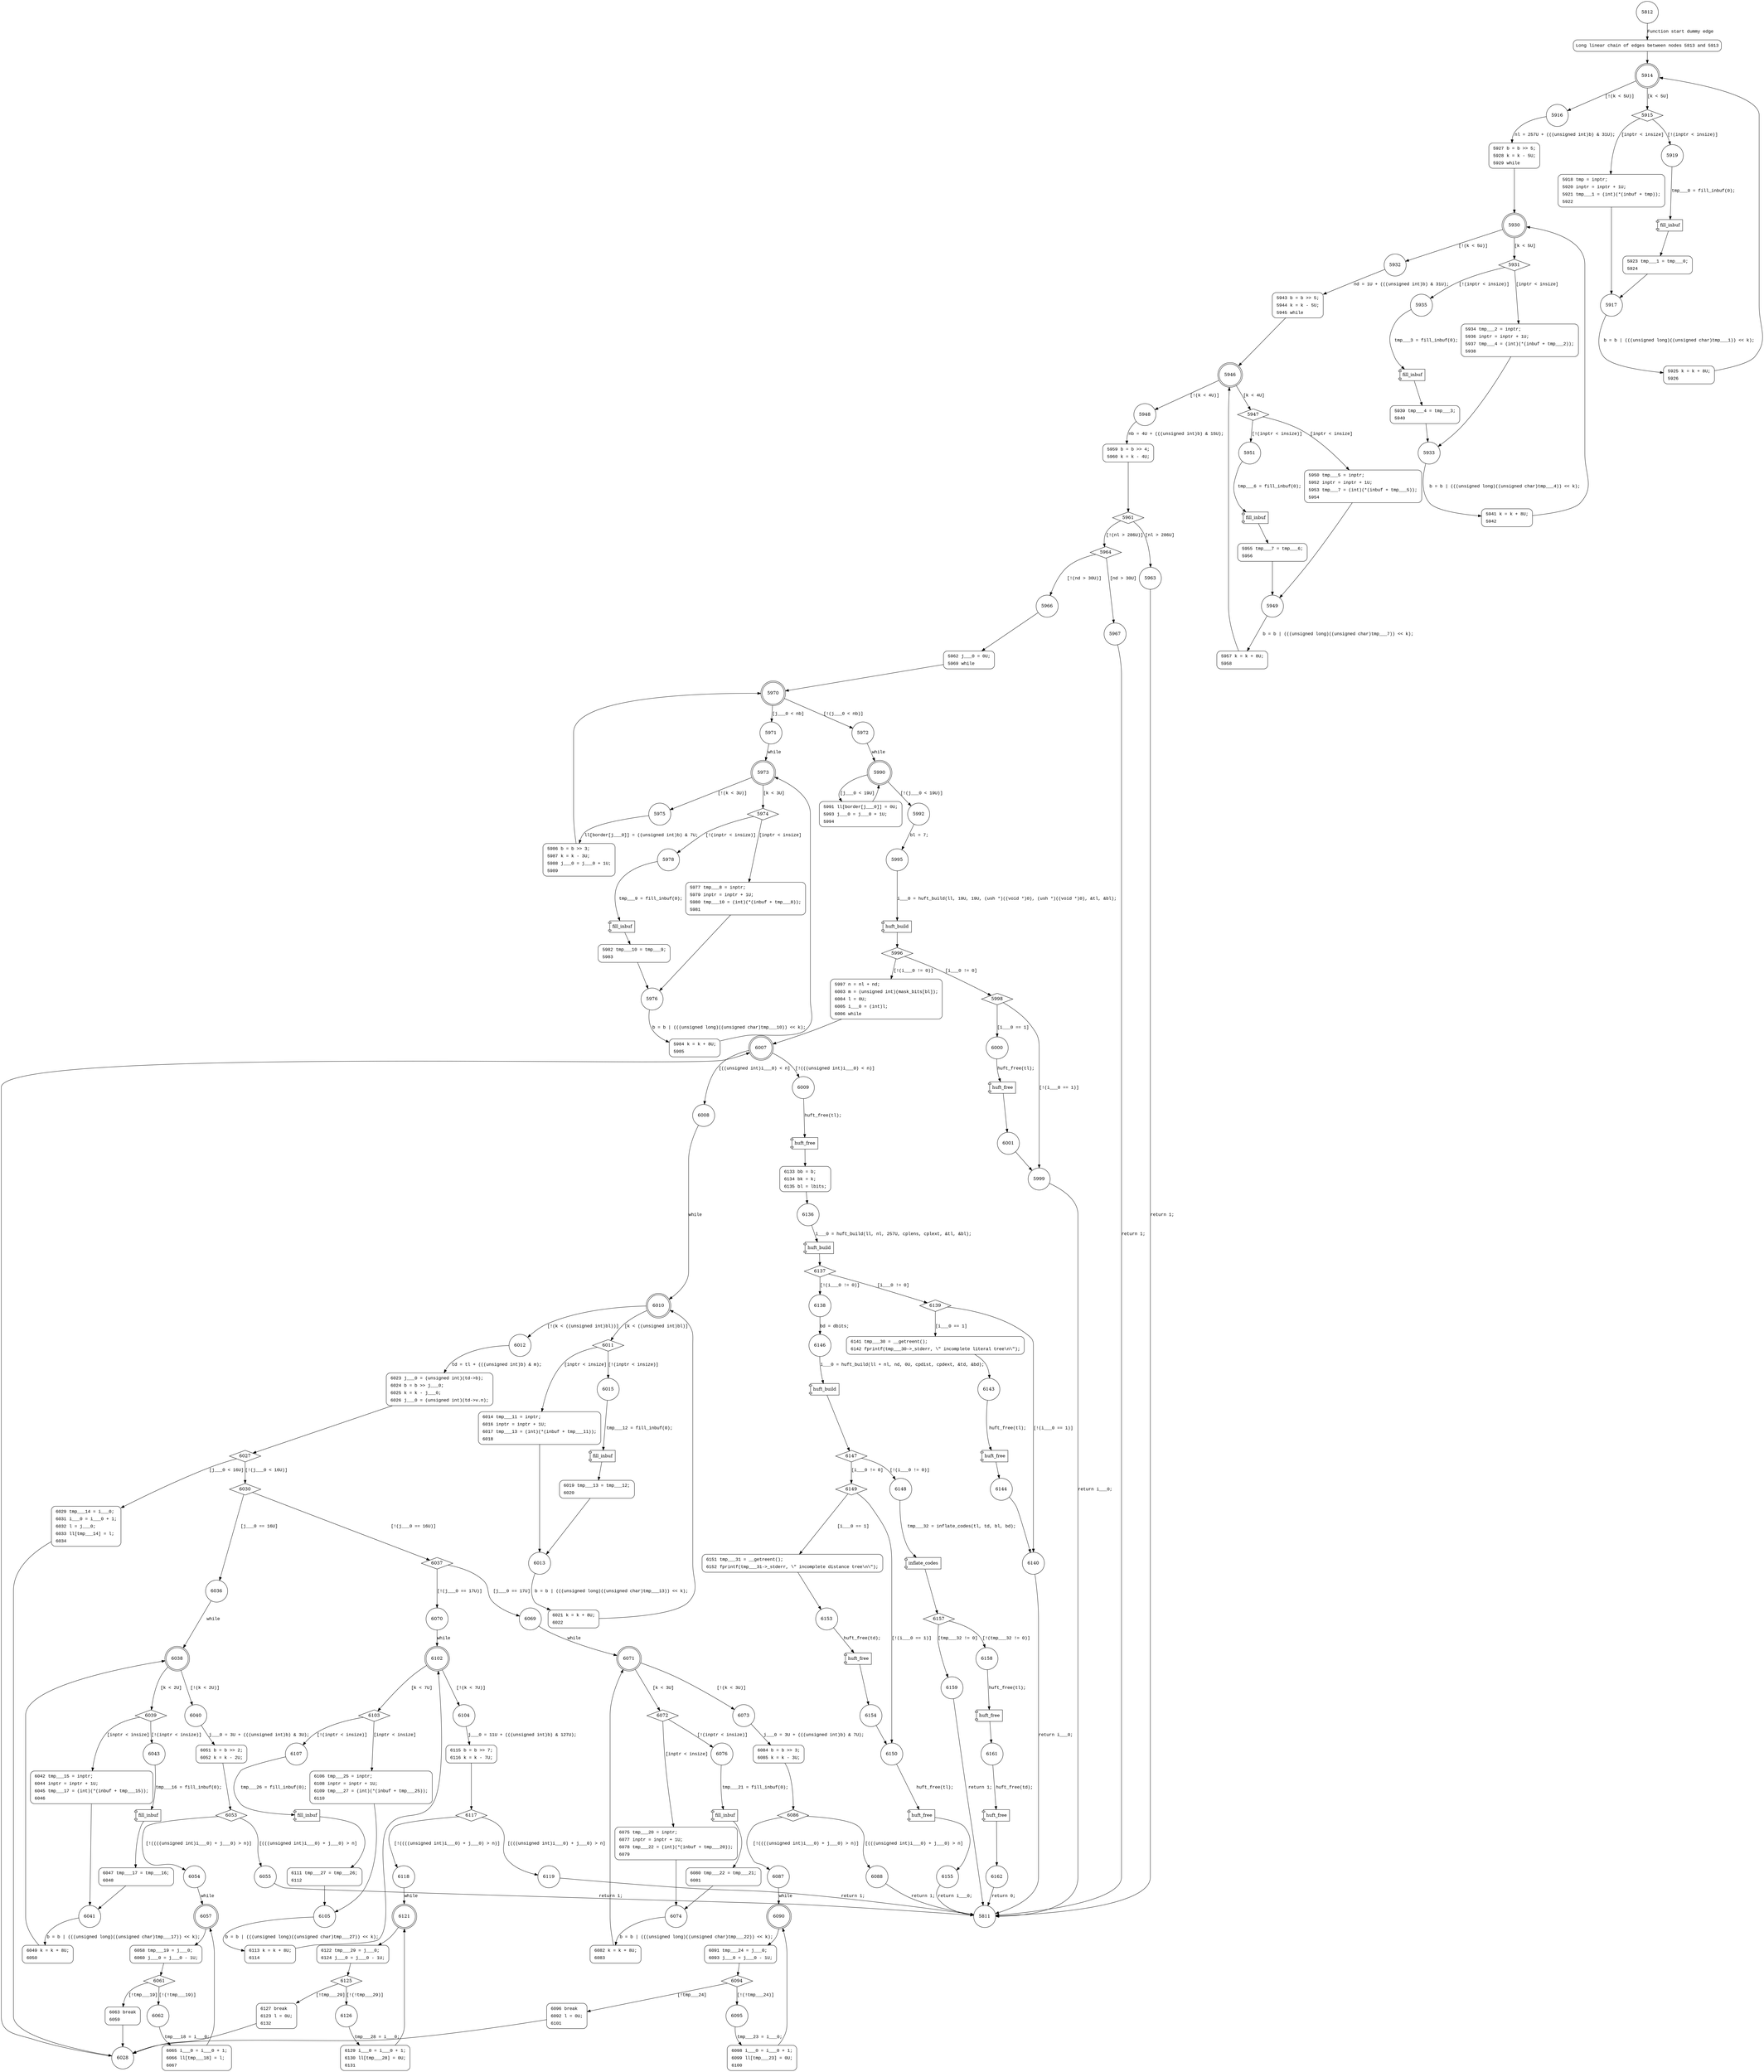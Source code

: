 digraph inflate_dynamic {
5812 [shape="circle"]
5813 [shape="circle"]
5914 [shape="doublecircle"]
5916 [shape="circle"]
5915 [shape="diamond"]
5919 [shape="circle"]
5918 [shape="circle"]
5917 [shape="circle"]
5925 [shape="circle"]
5923 [shape="circle"]
5927 [shape="circle"]
5930 [shape="doublecircle"]
5932 [shape="circle"]
5931 [shape="diamond"]
5935 [shape="circle"]
5934 [shape="circle"]
5933 [shape="circle"]
5941 [shape="circle"]
5939 [shape="circle"]
5943 [shape="circle"]
5946 [shape="doublecircle"]
5948 [shape="circle"]
5947 [shape="diamond"]
5951 [shape="circle"]
5950 [shape="circle"]
5949 [shape="circle"]
5957 [shape="circle"]
5955 [shape="circle"]
5959 [shape="circle"]
5961 [shape="diamond"]
5964 [shape="diamond"]
5963 [shape="circle"]
5966 [shape="circle"]
5967 [shape="circle"]
5962 [shape="circle"]
5970 [shape="doublecircle"]
5972 [shape="circle"]
5971 [shape="circle"]
5973 [shape="doublecircle"]
5975 [shape="circle"]
5974 [shape="diamond"]
5978 [shape="circle"]
5977 [shape="circle"]
5976 [shape="circle"]
5984 [shape="circle"]
5982 [shape="circle"]
5986 [shape="circle"]
5990 [shape="doublecircle"]
5992 [shape="circle"]
5991 [shape="circle"]
5995 [shape="circle"]
5996 [shape="diamond"]
5997 [shape="circle"]
5998 [shape="diamond"]
5999 [shape="circle"]
6000 [shape="circle"]
6001 [shape="circle"]
5811 [shape="circle"]
6007 [shape="doublecircle"]
6009 [shape="circle"]
6008 [shape="circle"]
6010 [shape="doublecircle"]
6012 [shape="circle"]
6011 [shape="diamond"]
6015 [shape="circle"]
6014 [shape="circle"]
6013 [shape="circle"]
6021 [shape="circle"]
6019 [shape="circle"]
6023 [shape="circle"]
6027 [shape="diamond"]
6030 [shape="diamond"]
6029 [shape="circle"]
6028 [shape="circle"]
6037 [shape="diamond"]
6036 [shape="circle"]
6038 [shape="doublecircle"]
6040 [shape="circle"]
6039 [shape="diamond"]
6043 [shape="circle"]
6042 [shape="circle"]
6041 [shape="circle"]
6049 [shape="circle"]
6047 [shape="circle"]
6051 [shape="circle"]
6053 [shape="diamond"]
6054 [shape="circle"]
6055 [shape="circle"]
6057 [shape="doublecircle"]
6058 [shape="circle"]
6061 [shape="diamond"]
6062 [shape="circle"]
6063 [shape="circle"]
6065 [shape="circle"]
6070 [shape="circle"]
6069 [shape="circle"]
6071 [shape="doublecircle"]
6073 [shape="circle"]
6072 [shape="diamond"]
6076 [shape="circle"]
6075 [shape="circle"]
6074 [shape="circle"]
6082 [shape="circle"]
6080 [shape="circle"]
6084 [shape="circle"]
6086 [shape="diamond"]
6087 [shape="circle"]
6088 [shape="circle"]
6090 [shape="doublecircle"]
6091 [shape="circle"]
6094 [shape="diamond"]
6095 [shape="circle"]
6096 [shape="circle"]
6098 [shape="circle"]
6102 [shape="doublecircle"]
6104 [shape="circle"]
6103 [shape="diamond"]
6107 [shape="circle"]
6106 [shape="circle"]
6105 [shape="circle"]
6113 [shape="circle"]
6111 [shape="circle"]
6115 [shape="circle"]
6117 [shape="diamond"]
6118 [shape="circle"]
6119 [shape="circle"]
6121 [shape="doublecircle"]
6122 [shape="circle"]
6125 [shape="diamond"]
6126 [shape="circle"]
6127 [shape="circle"]
6129 [shape="circle"]
6133 [shape="circle"]
6136 [shape="circle"]
6137 [shape="diamond"]
6138 [shape="circle"]
6139 [shape="diamond"]
6140 [shape="circle"]
6141 [shape="circle"]
6143 [shape="circle"]
6144 [shape="circle"]
6146 [shape="circle"]
6147 [shape="diamond"]
6148 [shape="circle"]
6149 [shape="diamond"]
6150 [shape="circle"]
6151 [shape="circle"]
6153 [shape="circle"]
6154 [shape="circle"]
6155 [shape="circle"]
6157 [shape="diamond"]
6158 [shape="circle"]
6159 [shape="circle"]
6161 [shape="circle"]
6162 [shape="circle"]
5813 [style="filled,bold" penwidth="1" fillcolor="white" fontname="Courier New" shape="Mrecord" label="Long linear chain of edges between nodes 5813 and 5913"]
5813 -> 5914[label=""]
5918 [style="filled,bold" penwidth="1" fillcolor="white" fontname="Courier New" shape="Mrecord" label=<<table border="0" cellborder="0" cellpadding="3" bgcolor="white"><tr><td align="right">5918</td><td align="left">tmp = inptr;</td></tr><tr><td align="right">5920</td><td align="left">inptr = inptr + 1U;</td></tr><tr><td align="right">5921</td><td align="left">tmp___1 = (int)(*(inbuf + tmp));</td></tr><tr><td align="right">5922</td><td align="left"></td></tr></table>>]
5918 -> 5917[label=""]
5925 [style="filled,bold" penwidth="1" fillcolor="white" fontname="Courier New" shape="Mrecord" label=<<table border="0" cellborder="0" cellpadding="3" bgcolor="white"><tr><td align="right">5925</td><td align="left">k = k + 8U;</td></tr><tr><td align="right">5926</td><td align="left"></td></tr></table>>]
5925 -> 5914[label=""]
5923 [style="filled,bold" penwidth="1" fillcolor="white" fontname="Courier New" shape="Mrecord" label=<<table border="0" cellborder="0" cellpadding="3" bgcolor="white"><tr><td align="right">5923</td><td align="left">tmp___1 = tmp___0;</td></tr><tr><td align="right">5924</td><td align="left"></td></tr></table>>]
5923 -> 5917[label=""]
5927 [style="filled,bold" penwidth="1" fillcolor="white" fontname="Courier New" shape="Mrecord" label=<<table border="0" cellborder="0" cellpadding="3" bgcolor="white"><tr><td align="right">5927</td><td align="left">b = b &gt;&gt; 5;</td></tr><tr><td align="right">5928</td><td align="left">k = k - 5U;</td></tr><tr><td align="right">5929</td><td align="left">while</td></tr></table>>]
5927 -> 5930[label=""]
5934 [style="filled,bold" penwidth="1" fillcolor="white" fontname="Courier New" shape="Mrecord" label=<<table border="0" cellborder="0" cellpadding="3" bgcolor="white"><tr><td align="right">5934</td><td align="left">tmp___2 = inptr;</td></tr><tr><td align="right">5936</td><td align="left">inptr = inptr + 1U;</td></tr><tr><td align="right">5937</td><td align="left">tmp___4 = (int)(*(inbuf + tmp___2));</td></tr><tr><td align="right">5938</td><td align="left"></td></tr></table>>]
5934 -> 5933[label=""]
5941 [style="filled,bold" penwidth="1" fillcolor="white" fontname="Courier New" shape="Mrecord" label=<<table border="0" cellborder="0" cellpadding="3" bgcolor="white"><tr><td align="right">5941</td><td align="left">k = k + 8U;</td></tr><tr><td align="right">5942</td><td align="left"></td></tr></table>>]
5941 -> 5930[label=""]
5939 [style="filled,bold" penwidth="1" fillcolor="white" fontname="Courier New" shape="Mrecord" label=<<table border="0" cellborder="0" cellpadding="3" bgcolor="white"><tr><td align="right">5939</td><td align="left">tmp___4 = tmp___3;</td></tr><tr><td align="right">5940</td><td align="left"></td></tr></table>>]
5939 -> 5933[label=""]
5943 [style="filled,bold" penwidth="1" fillcolor="white" fontname="Courier New" shape="Mrecord" label=<<table border="0" cellborder="0" cellpadding="3" bgcolor="white"><tr><td align="right">5943</td><td align="left">b = b &gt;&gt; 5;</td></tr><tr><td align="right">5944</td><td align="left">k = k - 5U;</td></tr><tr><td align="right">5945</td><td align="left">while</td></tr></table>>]
5943 -> 5946[label=""]
5950 [style="filled,bold" penwidth="1" fillcolor="white" fontname="Courier New" shape="Mrecord" label=<<table border="0" cellborder="0" cellpadding="3" bgcolor="white"><tr><td align="right">5950</td><td align="left">tmp___5 = inptr;</td></tr><tr><td align="right">5952</td><td align="left">inptr = inptr + 1U;</td></tr><tr><td align="right">5953</td><td align="left">tmp___7 = (int)(*(inbuf + tmp___5));</td></tr><tr><td align="right">5954</td><td align="left"></td></tr></table>>]
5950 -> 5949[label=""]
5957 [style="filled,bold" penwidth="1" fillcolor="white" fontname="Courier New" shape="Mrecord" label=<<table border="0" cellborder="0" cellpadding="3" bgcolor="white"><tr><td align="right">5957</td><td align="left">k = k + 8U;</td></tr><tr><td align="right">5958</td><td align="left"></td></tr></table>>]
5957 -> 5946[label=""]
5955 [style="filled,bold" penwidth="1" fillcolor="white" fontname="Courier New" shape="Mrecord" label=<<table border="0" cellborder="0" cellpadding="3" bgcolor="white"><tr><td align="right">5955</td><td align="left">tmp___7 = tmp___6;</td></tr><tr><td align="right">5956</td><td align="left"></td></tr></table>>]
5955 -> 5949[label=""]
5959 [style="filled,bold" penwidth="1" fillcolor="white" fontname="Courier New" shape="Mrecord" label=<<table border="0" cellborder="0" cellpadding="3" bgcolor="white"><tr><td align="right">5959</td><td align="left">b = b &gt;&gt; 4;</td></tr><tr><td align="right">5960</td><td align="left">k = k - 4U;</td></tr></table>>]
5959 -> 5961[label=""]
5962 [style="filled,bold" penwidth="1" fillcolor="white" fontname="Courier New" shape="Mrecord" label=<<table border="0" cellborder="0" cellpadding="3" bgcolor="white"><tr><td align="right">5962</td><td align="left">j___0 = 0U;</td></tr><tr><td align="right">5969</td><td align="left">while</td></tr></table>>]
5962 -> 5970[label=""]
5977 [style="filled,bold" penwidth="1" fillcolor="white" fontname="Courier New" shape="Mrecord" label=<<table border="0" cellborder="0" cellpadding="3" bgcolor="white"><tr><td align="right">5977</td><td align="left">tmp___8 = inptr;</td></tr><tr><td align="right">5979</td><td align="left">inptr = inptr + 1U;</td></tr><tr><td align="right">5980</td><td align="left">tmp___10 = (int)(*(inbuf + tmp___8));</td></tr><tr><td align="right">5981</td><td align="left"></td></tr></table>>]
5977 -> 5976[label=""]
5984 [style="filled,bold" penwidth="1" fillcolor="white" fontname="Courier New" shape="Mrecord" label=<<table border="0" cellborder="0" cellpadding="3" bgcolor="white"><tr><td align="right">5984</td><td align="left">k = k + 8U;</td></tr><tr><td align="right">5985</td><td align="left"></td></tr></table>>]
5984 -> 5973[label=""]
5982 [style="filled,bold" penwidth="1" fillcolor="white" fontname="Courier New" shape="Mrecord" label=<<table border="0" cellborder="0" cellpadding="3" bgcolor="white"><tr><td align="right">5982</td><td align="left">tmp___10 = tmp___9;</td></tr><tr><td align="right">5983</td><td align="left"></td></tr></table>>]
5982 -> 5976[label=""]
5986 [style="filled,bold" penwidth="1" fillcolor="white" fontname="Courier New" shape="Mrecord" label=<<table border="0" cellborder="0" cellpadding="3" bgcolor="white"><tr><td align="right">5986</td><td align="left">b = b &gt;&gt; 3;</td></tr><tr><td align="right">5987</td><td align="left">k = k - 3U;</td></tr><tr><td align="right">5988</td><td align="left">j___0 = j___0 + 1U;</td></tr><tr><td align="right">5989</td><td align="left"></td></tr></table>>]
5986 -> 5970[label=""]
5991 [style="filled,bold" penwidth="1" fillcolor="white" fontname="Courier New" shape="Mrecord" label=<<table border="0" cellborder="0" cellpadding="3" bgcolor="white"><tr><td align="right">5991</td><td align="left">ll[border[j___0]] = 0U;</td></tr><tr><td align="right">5993</td><td align="left">j___0 = j___0 + 1U;</td></tr><tr><td align="right">5994</td><td align="left"></td></tr></table>>]
5991 -> 5990[label=""]
5997 [style="filled,bold" penwidth="1" fillcolor="white" fontname="Courier New" shape="Mrecord" label=<<table border="0" cellborder="0" cellpadding="3" bgcolor="white"><tr><td align="right">5997</td><td align="left">n = nl + nd;</td></tr><tr><td align="right">6003</td><td align="left">m = (unsigned int)(mask_bits[bl]);</td></tr><tr><td align="right">6004</td><td align="left">l = 0U;</td></tr><tr><td align="right">6005</td><td align="left">i___0 = (int)l;</td></tr><tr><td align="right">6006</td><td align="left">while</td></tr></table>>]
5997 -> 6007[label=""]
6014 [style="filled,bold" penwidth="1" fillcolor="white" fontname="Courier New" shape="Mrecord" label=<<table border="0" cellborder="0" cellpadding="3" bgcolor="white"><tr><td align="right">6014</td><td align="left">tmp___11 = inptr;</td></tr><tr><td align="right">6016</td><td align="left">inptr = inptr + 1U;</td></tr><tr><td align="right">6017</td><td align="left">tmp___13 = (int)(*(inbuf + tmp___11));</td></tr><tr><td align="right">6018</td><td align="left"></td></tr></table>>]
6014 -> 6013[label=""]
6021 [style="filled,bold" penwidth="1" fillcolor="white" fontname="Courier New" shape="Mrecord" label=<<table border="0" cellborder="0" cellpadding="3" bgcolor="white"><tr><td align="right">6021</td><td align="left">k = k + 8U;</td></tr><tr><td align="right">6022</td><td align="left"></td></tr></table>>]
6021 -> 6010[label=""]
6019 [style="filled,bold" penwidth="1" fillcolor="white" fontname="Courier New" shape="Mrecord" label=<<table border="0" cellborder="0" cellpadding="3" bgcolor="white"><tr><td align="right">6019</td><td align="left">tmp___13 = tmp___12;</td></tr><tr><td align="right">6020</td><td align="left"></td></tr></table>>]
6019 -> 6013[label=""]
6023 [style="filled,bold" penwidth="1" fillcolor="white" fontname="Courier New" shape="Mrecord" label=<<table border="0" cellborder="0" cellpadding="3" bgcolor="white"><tr><td align="right">6023</td><td align="left">j___0 = (unsigned int)(td-&gt;b);</td></tr><tr><td align="right">6024</td><td align="left">b = b &gt;&gt; j___0;</td></tr><tr><td align="right">6025</td><td align="left">k = k - j___0;</td></tr><tr><td align="right">6026</td><td align="left">j___0 = (unsigned int)(td-&gt;v.n);</td></tr></table>>]
6023 -> 6027[label=""]
6029 [style="filled,bold" penwidth="1" fillcolor="white" fontname="Courier New" shape="Mrecord" label=<<table border="0" cellborder="0" cellpadding="3" bgcolor="white"><tr><td align="right">6029</td><td align="left">tmp___14 = i___0;</td></tr><tr><td align="right">6031</td><td align="left">i___0 = i___0 + 1;</td></tr><tr><td align="right">6032</td><td align="left">l = j___0;</td></tr><tr><td align="right">6033</td><td align="left">ll[tmp___14] = l;</td></tr><tr><td align="right">6034</td><td align="left"></td></tr></table>>]
6029 -> 6028[label=""]
6042 [style="filled,bold" penwidth="1" fillcolor="white" fontname="Courier New" shape="Mrecord" label=<<table border="0" cellborder="0" cellpadding="3" bgcolor="white"><tr><td align="right">6042</td><td align="left">tmp___15 = inptr;</td></tr><tr><td align="right">6044</td><td align="left">inptr = inptr + 1U;</td></tr><tr><td align="right">6045</td><td align="left">tmp___17 = (int)(*(inbuf + tmp___15));</td></tr><tr><td align="right">6046</td><td align="left"></td></tr></table>>]
6042 -> 6041[label=""]
6049 [style="filled,bold" penwidth="1" fillcolor="white" fontname="Courier New" shape="Mrecord" label=<<table border="0" cellborder="0" cellpadding="3" bgcolor="white"><tr><td align="right">6049</td><td align="left">k = k + 8U;</td></tr><tr><td align="right">6050</td><td align="left"></td></tr></table>>]
6049 -> 6038[label=""]
6047 [style="filled,bold" penwidth="1" fillcolor="white" fontname="Courier New" shape="Mrecord" label=<<table border="0" cellborder="0" cellpadding="3" bgcolor="white"><tr><td align="right">6047</td><td align="left">tmp___17 = tmp___16;</td></tr><tr><td align="right">6048</td><td align="left"></td></tr></table>>]
6047 -> 6041[label=""]
6051 [style="filled,bold" penwidth="1" fillcolor="white" fontname="Courier New" shape="Mrecord" label=<<table border="0" cellborder="0" cellpadding="3" bgcolor="white"><tr><td align="right">6051</td><td align="left">b = b &gt;&gt; 2;</td></tr><tr><td align="right">6052</td><td align="left">k = k - 2U;</td></tr></table>>]
6051 -> 6053[label=""]
6058 [style="filled,bold" penwidth="1" fillcolor="white" fontname="Courier New" shape="Mrecord" label=<<table border="0" cellborder="0" cellpadding="3" bgcolor="white"><tr><td align="right">6058</td><td align="left">tmp___19 = j___0;</td></tr><tr><td align="right">6060</td><td align="left">j___0 = j___0 - 1U;</td></tr></table>>]
6058 -> 6061[label=""]
6063 [style="filled,bold" penwidth="1" fillcolor="white" fontname="Courier New" shape="Mrecord" label=<<table border="0" cellborder="0" cellpadding="3" bgcolor="white"><tr><td align="right">6063</td><td align="left">break</td></tr><tr><td align="right">6059</td><td align="left"></td></tr></table>>]
6063 -> 6028[label=""]
6065 [style="filled,bold" penwidth="1" fillcolor="white" fontname="Courier New" shape="Mrecord" label=<<table border="0" cellborder="0" cellpadding="3" bgcolor="white"><tr><td align="right">6065</td><td align="left">i___0 = i___0 + 1;</td></tr><tr><td align="right">6066</td><td align="left">ll[tmp___18] = l;</td></tr><tr><td align="right">6067</td><td align="left"></td></tr></table>>]
6065 -> 6057[label=""]
6075 [style="filled,bold" penwidth="1" fillcolor="white" fontname="Courier New" shape="Mrecord" label=<<table border="0" cellborder="0" cellpadding="3" bgcolor="white"><tr><td align="right">6075</td><td align="left">tmp___20 = inptr;</td></tr><tr><td align="right">6077</td><td align="left">inptr = inptr + 1U;</td></tr><tr><td align="right">6078</td><td align="left">tmp___22 = (int)(*(inbuf + tmp___20));</td></tr><tr><td align="right">6079</td><td align="left"></td></tr></table>>]
6075 -> 6074[label=""]
6082 [style="filled,bold" penwidth="1" fillcolor="white" fontname="Courier New" shape="Mrecord" label=<<table border="0" cellborder="0" cellpadding="3" bgcolor="white"><tr><td align="right">6082</td><td align="left">k = k + 8U;</td></tr><tr><td align="right">6083</td><td align="left"></td></tr></table>>]
6082 -> 6071[label=""]
6080 [style="filled,bold" penwidth="1" fillcolor="white" fontname="Courier New" shape="Mrecord" label=<<table border="0" cellborder="0" cellpadding="3" bgcolor="white"><tr><td align="right">6080</td><td align="left">tmp___22 = tmp___21;</td></tr><tr><td align="right">6081</td><td align="left"></td></tr></table>>]
6080 -> 6074[label=""]
6084 [style="filled,bold" penwidth="1" fillcolor="white" fontname="Courier New" shape="Mrecord" label=<<table border="0" cellborder="0" cellpadding="3" bgcolor="white"><tr><td align="right">6084</td><td align="left">b = b &gt;&gt; 3;</td></tr><tr><td align="right">6085</td><td align="left">k = k - 3U;</td></tr></table>>]
6084 -> 6086[label=""]
6091 [style="filled,bold" penwidth="1" fillcolor="white" fontname="Courier New" shape="Mrecord" label=<<table border="0" cellborder="0" cellpadding="3" bgcolor="white"><tr><td align="right">6091</td><td align="left">tmp___24 = j___0;</td></tr><tr><td align="right">6093</td><td align="left">j___0 = j___0 - 1U;</td></tr></table>>]
6091 -> 6094[label=""]
6096 [style="filled,bold" penwidth="1" fillcolor="white" fontname="Courier New" shape="Mrecord" label=<<table border="0" cellborder="0" cellpadding="3" bgcolor="white"><tr><td align="right">6096</td><td align="left">break</td></tr><tr><td align="right">6092</td><td align="left">l = 0U;</td></tr><tr><td align="right">6101</td><td align="left"></td></tr></table>>]
6096 -> 6028[label=""]
6098 [style="filled,bold" penwidth="1" fillcolor="white" fontname="Courier New" shape="Mrecord" label=<<table border="0" cellborder="0" cellpadding="3" bgcolor="white"><tr><td align="right">6098</td><td align="left">i___0 = i___0 + 1;</td></tr><tr><td align="right">6099</td><td align="left">ll[tmp___23] = 0U;</td></tr><tr><td align="right">6100</td><td align="left"></td></tr></table>>]
6098 -> 6090[label=""]
6106 [style="filled,bold" penwidth="1" fillcolor="white" fontname="Courier New" shape="Mrecord" label=<<table border="0" cellborder="0" cellpadding="3" bgcolor="white"><tr><td align="right">6106</td><td align="left">tmp___25 = inptr;</td></tr><tr><td align="right">6108</td><td align="left">inptr = inptr + 1U;</td></tr><tr><td align="right">6109</td><td align="left">tmp___27 = (int)(*(inbuf + tmp___25));</td></tr><tr><td align="right">6110</td><td align="left"></td></tr></table>>]
6106 -> 6105[label=""]
6113 [style="filled,bold" penwidth="1" fillcolor="white" fontname="Courier New" shape="Mrecord" label=<<table border="0" cellborder="0" cellpadding="3" bgcolor="white"><tr><td align="right">6113</td><td align="left">k = k + 8U;</td></tr><tr><td align="right">6114</td><td align="left"></td></tr></table>>]
6113 -> 6102[label=""]
6111 [style="filled,bold" penwidth="1" fillcolor="white" fontname="Courier New" shape="Mrecord" label=<<table border="0" cellborder="0" cellpadding="3" bgcolor="white"><tr><td align="right">6111</td><td align="left">tmp___27 = tmp___26;</td></tr><tr><td align="right">6112</td><td align="left"></td></tr></table>>]
6111 -> 6105[label=""]
6115 [style="filled,bold" penwidth="1" fillcolor="white" fontname="Courier New" shape="Mrecord" label=<<table border="0" cellborder="0" cellpadding="3" bgcolor="white"><tr><td align="right">6115</td><td align="left">b = b &gt;&gt; 7;</td></tr><tr><td align="right">6116</td><td align="left">k = k - 7U;</td></tr></table>>]
6115 -> 6117[label=""]
6122 [style="filled,bold" penwidth="1" fillcolor="white" fontname="Courier New" shape="Mrecord" label=<<table border="0" cellborder="0" cellpadding="3" bgcolor="white"><tr><td align="right">6122</td><td align="left">tmp___29 = j___0;</td></tr><tr><td align="right">6124</td><td align="left">j___0 = j___0 - 1U;</td></tr></table>>]
6122 -> 6125[label=""]
6127 [style="filled,bold" penwidth="1" fillcolor="white" fontname="Courier New" shape="Mrecord" label=<<table border="0" cellborder="0" cellpadding="3" bgcolor="white"><tr><td align="right">6127</td><td align="left">break</td></tr><tr><td align="right">6123</td><td align="left">l = 0U;</td></tr><tr><td align="right">6132</td><td align="left"></td></tr></table>>]
6127 -> 6028[label=""]
6129 [style="filled,bold" penwidth="1" fillcolor="white" fontname="Courier New" shape="Mrecord" label=<<table border="0" cellborder="0" cellpadding="3" bgcolor="white"><tr><td align="right">6129</td><td align="left">i___0 = i___0 + 1;</td></tr><tr><td align="right">6130</td><td align="left">ll[tmp___28] = 0U;</td></tr><tr><td align="right">6131</td><td align="left"></td></tr></table>>]
6129 -> 6121[label=""]
6133 [style="filled,bold" penwidth="1" fillcolor="white" fontname="Courier New" shape="Mrecord" label=<<table border="0" cellborder="0" cellpadding="3" bgcolor="white"><tr><td align="right">6133</td><td align="left">bb = b;</td></tr><tr><td align="right">6134</td><td align="left">bk = k;</td></tr><tr><td align="right">6135</td><td align="left">bl = lbits;</td></tr></table>>]
6133 -> 6136[label=""]
6141 [style="filled,bold" penwidth="1" fillcolor="white" fontname="Courier New" shape="Mrecord" label=<<table border="0" cellborder="0" cellpadding="3" bgcolor="white"><tr><td align="right">6141</td><td align="left">tmp___30 = __getreent();</td></tr><tr><td align="right">6142</td><td align="left">fprintf(tmp___30-&gt;_stderr, \" incomplete literal tree\n\");</td></tr></table>>]
6141 -> 6143[label=""]
6151 [style="filled,bold" penwidth="1" fillcolor="white" fontname="Courier New" shape="Mrecord" label=<<table border="0" cellborder="0" cellpadding="3" bgcolor="white"><tr><td align="right">6151</td><td align="left">tmp___31 = __getreent();</td></tr><tr><td align="right">6152</td><td align="left">fprintf(tmp___31-&gt;_stderr, \" incomplete distance tree\n\");</td></tr></table>>]
6151 -> 6153[label=""]
5812 -> 5813 [label="Function start dummy edge" fontname="Courier New"]
5914 -> 5916 [label="[!(k < 5U)]" fontname="Courier New"]
5914 -> 5915 [label="[k < 5U]" fontname="Courier New"]
5915 -> 5919 [label="[!(inptr < insize)]" fontname="Courier New"]
5915 -> 5918 [label="[inptr < insize]" fontname="Courier New"]
5917 -> 5925 [label="b = b | (((unsigned long)((unsigned char)tmp___1)) << k);" fontname="Courier New"]
100212 [shape="component" label="fill_inbuf"]
5919 -> 100212 [label="tmp___0 = fill_inbuf(0);" fontname="Courier New"]
100212 -> 5923 [label="" fontname="Courier New"]
5916 -> 5927 [label="nl = 257U + (((unsigned int)b) & 31U);" fontname="Courier New"]
5930 -> 5932 [label="[!(k < 5U)]" fontname="Courier New"]
5930 -> 5931 [label="[k < 5U]" fontname="Courier New"]
5931 -> 5935 [label="[!(inptr < insize)]" fontname="Courier New"]
5931 -> 5934 [label="[inptr < insize]" fontname="Courier New"]
5933 -> 5941 [label="b = b | (((unsigned long)((unsigned char)tmp___4)) << k);" fontname="Courier New"]
100213 [shape="component" label="fill_inbuf"]
5935 -> 100213 [label="tmp___3 = fill_inbuf(0);" fontname="Courier New"]
100213 -> 5939 [label="" fontname="Courier New"]
5932 -> 5943 [label="nd = 1U + (((unsigned int)b) & 31U);" fontname="Courier New"]
5946 -> 5948 [label="[!(k < 4U)]" fontname="Courier New"]
5946 -> 5947 [label="[k < 4U]" fontname="Courier New"]
5947 -> 5951 [label="[!(inptr < insize)]" fontname="Courier New"]
5947 -> 5950 [label="[inptr < insize]" fontname="Courier New"]
5949 -> 5957 [label="b = b | (((unsigned long)((unsigned char)tmp___7)) << k);" fontname="Courier New"]
100214 [shape="component" label="fill_inbuf"]
5951 -> 100214 [label="tmp___6 = fill_inbuf(0);" fontname="Courier New"]
100214 -> 5955 [label="" fontname="Courier New"]
5948 -> 5959 [label="nb = 4U + (((unsigned int)b) & 15U);" fontname="Courier New"]
5961 -> 5964 [label="[!(nl > 286U)]" fontname="Courier New"]
5961 -> 5963 [label="[nl > 286U]" fontname="Courier New"]
5964 -> 5966 [label="[!(nd > 30U)]" fontname="Courier New"]
5964 -> 5967 [label="[nd > 30U]" fontname="Courier New"]
5966 -> 5962 [label="" fontname="Courier New"]
5970 -> 5972 [label="[!(j___0 < nb)]" fontname="Courier New"]
5970 -> 5971 [label="[j___0 < nb]" fontname="Courier New"]
5973 -> 5975 [label="[!(k < 3U)]" fontname="Courier New"]
5973 -> 5974 [label="[k < 3U]" fontname="Courier New"]
5974 -> 5978 [label="[!(inptr < insize)]" fontname="Courier New"]
5974 -> 5977 [label="[inptr < insize]" fontname="Courier New"]
5976 -> 5984 [label="b = b | (((unsigned long)((unsigned char)tmp___10)) << k);" fontname="Courier New"]
100215 [shape="component" label="fill_inbuf"]
5978 -> 100215 [label="tmp___9 = fill_inbuf(0);" fontname="Courier New"]
100215 -> 5982 [label="" fontname="Courier New"]
5975 -> 5986 [label="ll[border[j___0]] = ((unsigned int)b) & 7U;" fontname="Courier New"]
5972 -> 5990 [label="while" fontname="Courier New"]
5990 -> 5992 [label="[!(j___0 < 19U)]" fontname="Courier New"]
5990 -> 5991 [label="[j___0 < 19U]" fontname="Courier New"]
5992 -> 5995 [label="bl = 7;" fontname="Courier New"]
100216 [shape="component" label="huft_build"]
5995 -> 100216 [label="i___0 = huft_build(ll, 19U, 19U, (ush *)((void *)0), (ush *)((void *)0), &tl, &bl);" fontname="Courier New"]
100216 -> 5996 [label="" fontname="Courier New"]
5996 -> 5997 [label="[!(i___0 != 0)]" fontname="Courier New"]
5996 -> 5998 [label="[i___0 != 0]" fontname="Courier New"]
5998 -> 5999 [label="[!(i___0 == 1)]" fontname="Courier New"]
5998 -> 6000 [label="[i___0 == 1]" fontname="Courier New"]
100217 [shape="component" label="huft_free"]
6000 -> 100217 [label="huft_free(tl);" fontname="Courier New"]
100217 -> 6001 [label="" fontname="Courier New"]
5999 -> 5811 [label="return i___0;" fontname="Courier New"]
6007 -> 6009 [label="[!(((unsigned int)i___0) < n)]" fontname="Courier New"]
6007 -> 6008 [label="[((unsigned int)i___0) < n]" fontname="Courier New"]
6010 -> 6012 [label="[!(k < ((unsigned int)bl))]" fontname="Courier New"]
6010 -> 6011 [label="[k < ((unsigned int)bl)]" fontname="Courier New"]
6011 -> 6015 [label="[!(inptr < insize)]" fontname="Courier New"]
6011 -> 6014 [label="[inptr < insize]" fontname="Courier New"]
6013 -> 6021 [label="b = b | (((unsigned long)((unsigned char)tmp___13)) << k);" fontname="Courier New"]
100218 [shape="component" label="fill_inbuf"]
6015 -> 100218 [label="tmp___12 = fill_inbuf(0);" fontname="Courier New"]
100218 -> 6019 [label="" fontname="Courier New"]
6012 -> 6023 [label="td = tl + (((unsigned int)b) & m);" fontname="Courier New"]
6027 -> 6030 [label="[!(j___0 < 16U)]" fontname="Courier New"]
6027 -> 6029 [label="[j___0 < 16U]" fontname="Courier New"]
6028 -> 6007 [label="" fontname="Courier New"]
6030 -> 6037 [label="[!(j___0 == 16U)]" fontname="Courier New"]
6030 -> 6036 [label="[j___0 == 16U]" fontname="Courier New"]
6038 -> 6040 [label="[!(k < 2U)]" fontname="Courier New"]
6038 -> 6039 [label="[k < 2U]" fontname="Courier New"]
6039 -> 6043 [label="[!(inptr < insize)]" fontname="Courier New"]
6039 -> 6042 [label="[inptr < insize]" fontname="Courier New"]
6041 -> 6049 [label="b = b | (((unsigned long)((unsigned char)tmp___17)) << k);" fontname="Courier New"]
100219 [shape="component" label="fill_inbuf"]
6043 -> 100219 [label="tmp___16 = fill_inbuf(0);" fontname="Courier New"]
100219 -> 6047 [label="" fontname="Courier New"]
6040 -> 6051 [label="j___0 = 3U + (((unsigned int)b) & 3U);" fontname="Courier New"]
6053 -> 6054 [label="[!((((unsigned int)i___0) + j___0) > n)]" fontname="Courier New"]
6053 -> 6055 [label="[(((unsigned int)i___0) + j___0) > n]" fontname="Courier New"]
6054 -> 6057 [label="while" fontname="Courier New"]
6057 -> 6058 [label="" fontname="Courier New"]
6061 -> 6062 [label="[!(!tmp___19)]" fontname="Courier New"]
6061 -> 6063 [label="[!tmp___19]" fontname="Courier New"]
6062 -> 6065 [label="tmp___18 = i___0;" fontname="Courier New"]
6037 -> 6070 [label="[!(j___0 == 17U)]" fontname="Courier New"]
6037 -> 6069 [label="[j___0 == 17U]" fontname="Courier New"]
6071 -> 6073 [label="[!(k < 3U)]" fontname="Courier New"]
6071 -> 6072 [label="[k < 3U]" fontname="Courier New"]
6072 -> 6076 [label="[!(inptr < insize)]" fontname="Courier New"]
6072 -> 6075 [label="[inptr < insize]" fontname="Courier New"]
6074 -> 6082 [label="b = b | (((unsigned long)((unsigned char)tmp___22)) << k);" fontname="Courier New"]
100220 [shape="component" label="fill_inbuf"]
6076 -> 100220 [label="tmp___21 = fill_inbuf(0);" fontname="Courier New"]
100220 -> 6080 [label="" fontname="Courier New"]
6073 -> 6084 [label="j___0 = 3U + (((unsigned int)b) & 7U);" fontname="Courier New"]
6086 -> 6087 [label="[!((((unsigned int)i___0) + j___0) > n)]" fontname="Courier New"]
6086 -> 6088 [label="[(((unsigned int)i___0) + j___0) > n]" fontname="Courier New"]
6087 -> 6090 [label="while" fontname="Courier New"]
6090 -> 6091 [label="" fontname="Courier New"]
6094 -> 6095 [label="[!(!tmp___24)]" fontname="Courier New"]
6094 -> 6096 [label="[!tmp___24]" fontname="Courier New"]
6095 -> 6098 [label="tmp___23 = i___0;" fontname="Courier New"]
6070 -> 6102 [label="while" fontname="Courier New"]
6102 -> 6104 [label="[!(k < 7U)]" fontname="Courier New"]
6102 -> 6103 [label="[k < 7U]" fontname="Courier New"]
6103 -> 6107 [label="[!(inptr < insize)]" fontname="Courier New"]
6103 -> 6106 [label="[inptr < insize]" fontname="Courier New"]
6105 -> 6113 [label="b = b | (((unsigned long)((unsigned char)tmp___27)) << k);" fontname="Courier New"]
100221 [shape="component" label="fill_inbuf"]
6107 -> 100221 [label="tmp___26 = fill_inbuf(0);" fontname="Courier New"]
100221 -> 6111 [label="" fontname="Courier New"]
6104 -> 6115 [label="j___0 = 11U + (((unsigned int)b) & 127U);" fontname="Courier New"]
6117 -> 6118 [label="[!((((unsigned int)i___0) + j___0) > n)]" fontname="Courier New"]
6117 -> 6119 [label="[(((unsigned int)i___0) + j___0) > n]" fontname="Courier New"]
6118 -> 6121 [label="while" fontname="Courier New"]
6121 -> 6122 [label="" fontname="Courier New"]
6125 -> 6126 [label="[!(!tmp___29)]" fontname="Courier New"]
6125 -> 6127 [label="[!tmp___29]" fontname="Courier New"]
6126 -> 6129 [label="tmp___28 = i___0;" fontname="Courier New"]
100222 [shape="component" label="huft_free"]
6009 -> 100222 [label="huft_free(tl);" fontname="Courier New"]
100222 -> 6133 [label="" fontname="Courier New"]
100223 [shape="component" label="huft_build"]
6136 -> 100223 [label="i___0 = huft_build(ll, nl, 257U, cplens, cplext, &tl, &bl);" fontname="Courier New"]
100223 -> 6137 [label="" fontname="Courier New"]
6137 -> 6138 [label="[!(i___0 != 0)]" fontname="Courier New"]
6137 -> 6139 [label="[i___0 != 0]" fontname="Courier New"]
6139 -> 6140 [label="[!(i___0 == 1)]" fontname="Courier New"]
6139 -> 6141 [label="[i___0 == 1]" fontname="Courier New"]
100224 [shape="component" label="huft_free"]
6143 -> 100224 [label="huft_free(tl);" fontname="Courier New"]
100224 -> 6144 [label="" fontname="Courier New"]
6140 -> 5811 [label="return i___0;" fontname="Courier New"]
100225 [shape="component" label="huft_build"]
6146 -> 100225 [label="i___0 = huft_build(ll + nl, nd, 0U, cpdist, cpdext, &td, &bd);" fontname="Courier New"]
100225 -> 6147 [label="" fontname="Courier New"]
6147 -> 6148 [label="[!(i___0 != 0)]" fontname="Courier New"]
6147 -> 6149 [label="[i___0 != 0]" fontname="Courier New"]
6149 -> 6150 [label="[!(i___0 == 1)]" fontname="Courier New"]
6149 -> 6151 [label="[i___0 == 1]" fontname="Courier New"]
100226 [shape="component" label="huft_free"]
6153 -> 100226 [label="huft_free(td);" fontname="Courier New"]
100226 -> 6154 [label="" fontname="Courier New"]
100227 [shape="component" label="huft_free"]
6150 -> 100227 [label="huft_free(tl);" fontname="Courier New"]
100227 -> 6155 [label="" fontname="Courier New"]
100228 [shape="component" label="inflate_codes"]
6148 -> 100228 [label="tmp___32 = inflate_codes(tl, td, bl, bd);" fontname="Courier New"]
100228 -> 6157 [label="" fontname="Courier New"]
6157 -> 6158 [label="[!(tmp___32 != 0)]" fontname="Courier New"]
6157 -> 6159 [label="[tmp___32 != 0]" fontname="Courier New"]
100229 [shape="component" label="huft_free"]
6158 -> 100229 [label="huft_free(tl);" fontname="Courier New"]
100229 -> 6161 [label="" fontname="Courier New"]
100230 [shape="component" label="huft_free"]
6161 -> 100230 [label="huft_free(td);" fontname="Courier New"]
100230 -> 6162 [label="" fontname="Courier New"]
5963 -> 5811 [label="return 1;" fontname="Courier New"]
5967 -> 5811 [label="return 1;" fontname="Courier New"]
5971 -> 5973 [label="while" fontname="Courier New"]
6001 -> 5999 [label="" fontname="Courier New"]
6008 -> 6010 [label="while" fontname="Courier New"]
6036 -> 6038 [label="while" fontname="Courier New"]
6055 -> 5811 [label="return 1;" fontname="Courier New"]
6069 -> 6071 [label="while" fontname="Courier New"]
6088 -> 5811 [label="return 1;" fontname="Courier New"]
6119 -> 5811 [label="return 1;" fontname="Courier New"]
6144 -> 6140 [label="" fontname="Courier New"]
6138 -> 6146 [label="bd = dbits;" fontname="Courier New"]
6154 -> 6150 [label="" fontname="Courier New"]
6155 -> 5811 [label="return i___0;" fontname="Courier New"]
6159 -> 5811 [label="return 1;" fontname="Courier New"]
6162 -> 5811 [label="return 0;" fontname="Courier New"]
}